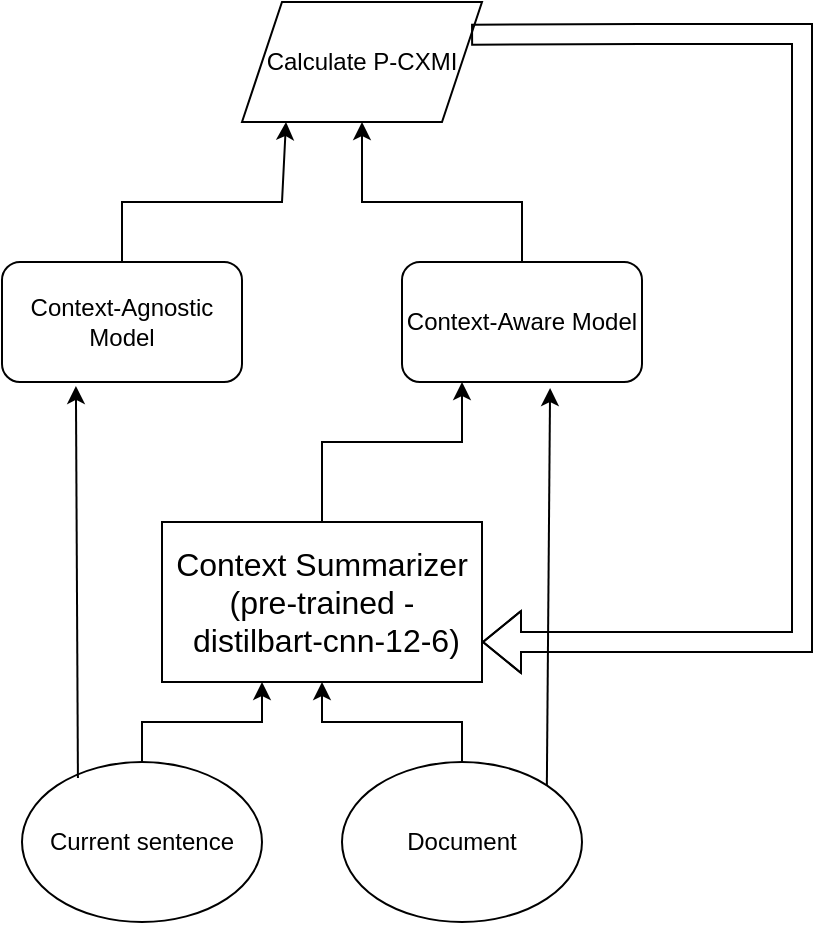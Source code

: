 <mxfile version="21.6.8" type="github">
  <diagram name="Page-1" id="SjNUqgIngpu39d5az77C">
    <mxGraphModel dx="1364" dy="807" grid="1" gridSize="10" guides="1" tooltips="1" connect="1" arrows="1" fold="1" page="1" pageScale="1" pageWidth="850" pageHeight="1100" math="0" shadow="0">
      <root>
        <mxCell id="0" />
        <mxCell id="1" parent="0" />
        <mxCell id="5BoZ83V1UFSGhs1CFrVE-1" value="&lt;font style=&quot;font-size: 16px;&quot;&gt;Context Summarizer&lt;br&gt;(pre-trained -&amp;nbsp;distilbart-cnn-12-6)&lt;br&gt;&lt;/font&gt;" style="rounded=0;whiteSpace=wrap;html=1;" vertex="1" parent="1">
          <mxGeometry x="240" y="480" width="160" height="80" as="geometry" />
        </mxCell>
        <mxCell id="5BoZ83V1UFSGhs1CFrVE-4" value="" style="edgeStyle=orthogonalEdgeStyle;rounded=0;orthogonalLoop=1;jettySize=auto;html=1;" edge="1" parent="1" source="5BoZ83V1UFSGhs1CFrVE-2" target="5BoZ83V1UFSGhs1CFrVE-1">
          <mxGeometry relative="1" as="geometry">
            <Array as="points">
              <mxPoint x="230" y="580" />
              <mxPoint x="290" y="580" />
            </Array>
          </mxGeometry>
        </mxCell>
        <mxCell id="5BoZ83V1UFSGhs1CFrVE-2" value="Current sentence" style="ellipse;whiteSpace=wrap;html=1;" vertex="1" parent="1">
          <mxGeometry x="170" y="600" width="120" height="80" as="geometry" />
        </mxCell>
        <mxCell id="5BoZ83V1UFSGhs1CFrVE-5" value="" style="edgeStyle=orthogonalEdgeStyle;rounded=0;orthogonalLoop=1;jettySize=auto;html=1;" edge="1" parent="1" source="5BoZ83V1UFSGhs1CFrVE-3" target="5BoZ83V1UFSGhs1CFrVE-1">
          <mxGeometry relative="1" as="geometry" />
        </mxCell>
        <mxCell id="5BoZ83V1UFSGhs1CFrVE-3" value="Document" style="ellipse;whiteSpace=wrap;html=1;" vertex="1" parent="1">
          <mxGeometry x="330" y="600" width="120" height="80" as="geometry" />
        </mxCell>
        <mxCell id="5BoZ83V1UFSGhs1CFrVE-6" value="Context-Aware Model" style="rounded=1;whiteSpace=wrap;html=1;" vertex="1" parent="1">
          <mxGeometry x="360" y="350" width="120" height="60" as="geometry" />
        </mxCell>
        <mxCell id="5BoZ83V1UFSGhs1CFrVE-10" value="" style="endArrow=classic;html=1;rounded=0;exitX=1;exitY=0;exitDx=0;exitDy=0;entryX=0.617;entryY=1.05;entryDx=0;entryDy=0;entryPerimeter=0;" edge="1" parent="1" source="5BoZ83V1UFSGhs1CFrVE-3" target="5BoZ83V1UFSGhs1CFrVE-6">
          <mxGeometry width="50" height="50" relative="1" as="geometry">
            <mxPoint x="400" y="440" as="sourcePoint" />
            <mxPoint x="450" y="390" as="targetPoint" />
          </mxGeometry>
        </mxCell>
        <mxCell id="5BoZ83V1UFSGhs1CFrVE-11" value="" style="endArrow=classic;html=1;rounded=0;exitX=0.5;exitY=0;exitDx=0;exitDy=0;entryX=0.25;entryY=1;entryDx=0;entryDy=0;" edge="1" parent="1" source="5BoZ83V1UFSGhs1CFrVE-1" target="5BoZ83V1UFSGhs1CFrVE-6">
          <mxGeometry width="50" height="50" relative="1" as="geometry">
            <mxPoint x="400" y="440" as="sourcePoint" />
            <mxPoint x="450" y="390" as="targetPoint" />
            <Array as="points">
              <mxPoint x="320" y="440" />
              <mxPoint x="390" y="440" />
            </Array>
          </mxGeometry>
        </mxCell>
        <mxCell id="5BoZ83V1UFSGhs1CFrVE-12" value="Context-Agnostic Model" style="rounded=1;whiteSpace=wrap;html=1;" vertex="1" parent="1">
          <mxGeometry x="160" y="350" width="120" height="60" as="geometry" />
        </mxCell>
        <mxCell id="5BoZ83V1UFSGhs1CFrVE-13" value="" style="endArrow=classic;html=1;rounded=0;exitX=0.233;exitY=0.1;exitDx=0;exitDy=0;exitPerimeter=0;entryX=0.308;entryY=1.033;entryDx=0;entryDy=0;entryPerimeter=0;" edge="1" parent="1" source="5BoZ83V1UFSGhs1CFrVE-2" target="5BoZ83V1UFSGhs1CFrVE-12">
          <mxGeometry width="50" height="50" relative="1" as="geometry">
            <mxPoint x="400" y="440" as="sourcePoint" />
            <mxPoint x="450" y="390" as="targetPoint" />
          </mxGeometry>
        </mxCell>
        <mxCell id="5BoZ83V1UFSGhs1CFrVE-15" value="Calculate P-CXMI" style="shape=parallelogram;perimeter=parallelogramPerimeter;whiteSpace=wrap;html=1;fixedSize=1;" vertex="1" parent="1">
          <mxGeometry x="280" y="220" width="120" height="60" as="geometry" />
        </mxCell>
        <mxCell id="5BoZ83V1UFSGhs1CFrVE-16" value="" style="endArrow=classic;html=1;rounded=0;exitX=0.5;exitY=0;exitDx=0;exitDy=0;" edge="1" parent="1" source="5BoZ83V1UFSGhs1CFrVE-12">
          <mxGeometry width="50" height="50" relative="1" as="geometry">
            <mxPoint x="400" y="440" as="sourcePoint" />
            <mxPoint x="302" y="280" as="targetPoint" />
            <Array as="points">
              <mxPoint x="220" y="320" />
              <mxPoint x="300" y="320" />
            </Array>
          </mxGeometry>
        </mxCell>
        <mxCell id="5BoZ83V1UFSGhs1CFrVE-17" value="" style="endArrow=classic;html=1;rounded=0;exitX=0.5;exitY=0;exitDx=0;exitDy=0;entryX=0.5;entryY=1;entryDx=0;entryDy=0;" edge="1" parent="1" source="5BoZ83V1UFSGhs1CFrVE-6" target="5BoZ83V1UFSGhs1CFrVE-15">
          <mxGeometry width="50" height="50" relative="1" as="geometry">
            <mxPoint x="400" y="440" as="sourcePoint" />
            <mxPoint x="450" y="390" as="targetPoint" />
            <Array as="points">
              <mxPoint x="420" y="320" />
              <mxPoint x="340" y="320" />
            </Array>
          </mxGeometry>
        </mxCell>
        <mxCell id="5BoZ83V1UFSGhs1CFrVE-18" value="" style="shape=flexArrow;endArrow=classic;html=1;rounded=0;exitX=1;exitY=0.25;exitDx=0;exitDy=0;entryX=1;entryY=0.75;entryDx=0;entryDy=0;" edge="1" parent="1" source="5BoZ83V1UFSGhs1CFrVE-15" target="5BoZ83V1UFSGhs1CFrVE-1">
          <mxGeometry width="50" height="50" relative="1" as="geometry">
            <mxPoint x="400" y="440" as="sourcePoint" />
            <mxPoint x="450" y="390" as="targetPoint" />
            <Array as="points">
              <mxPoint x="480" y="236" />
              <mxPoint x="560" y="236" />
              <mxPoint x="560" y="540" />
            </Array>
          </mxGeometry>
        </mxCell>
      </root>
    </mxGraphModel>
  </diagram>
</mxfile>
